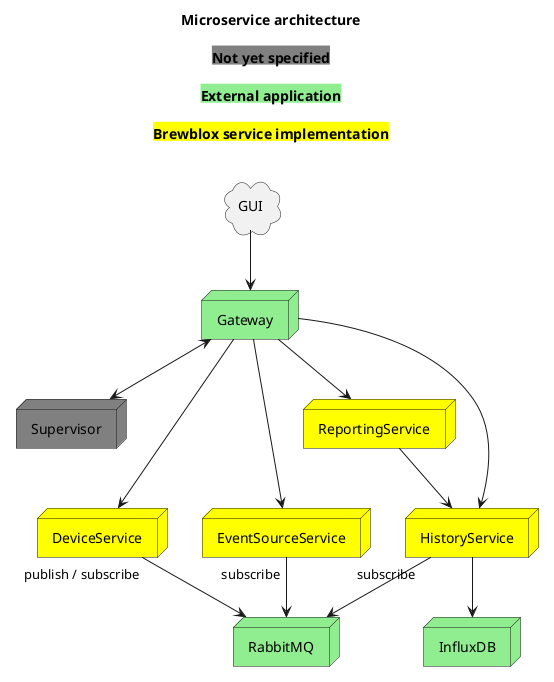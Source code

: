 @startuml "Micro services"

title 
    Microservice architecture

    <back:gray>Not yet specified</back>

    <back:lightgreen>External application</back>

    <back:yellow>Brewblox service implementation</back>

end title

cloud GUI
node Gateway #lightgreen
node Supervisor #gray
node DeviceService #yellow
node RabbitMQ #lightgreen
node HistoryService #yellow
node InfluxDB #lightgreen
node EventSourceService #yellow
node ReportingService #yellow

GUI --> Gateway
Gateway --> HistoryService
Gateway --> DeviceService
Gateway --> ReportingService
Gateway --> EventSourceService
Gateway <--> Supervisor

DeviceService "publish / subscribe" -down-> RabbitMQ

ReportingService --> HistoryService

HistoryService "subscribe" --> RabbitMQ
HistoryService --> InfluxDB

EventSourceService "subscribe" --> RabbitMQ

@enduml
